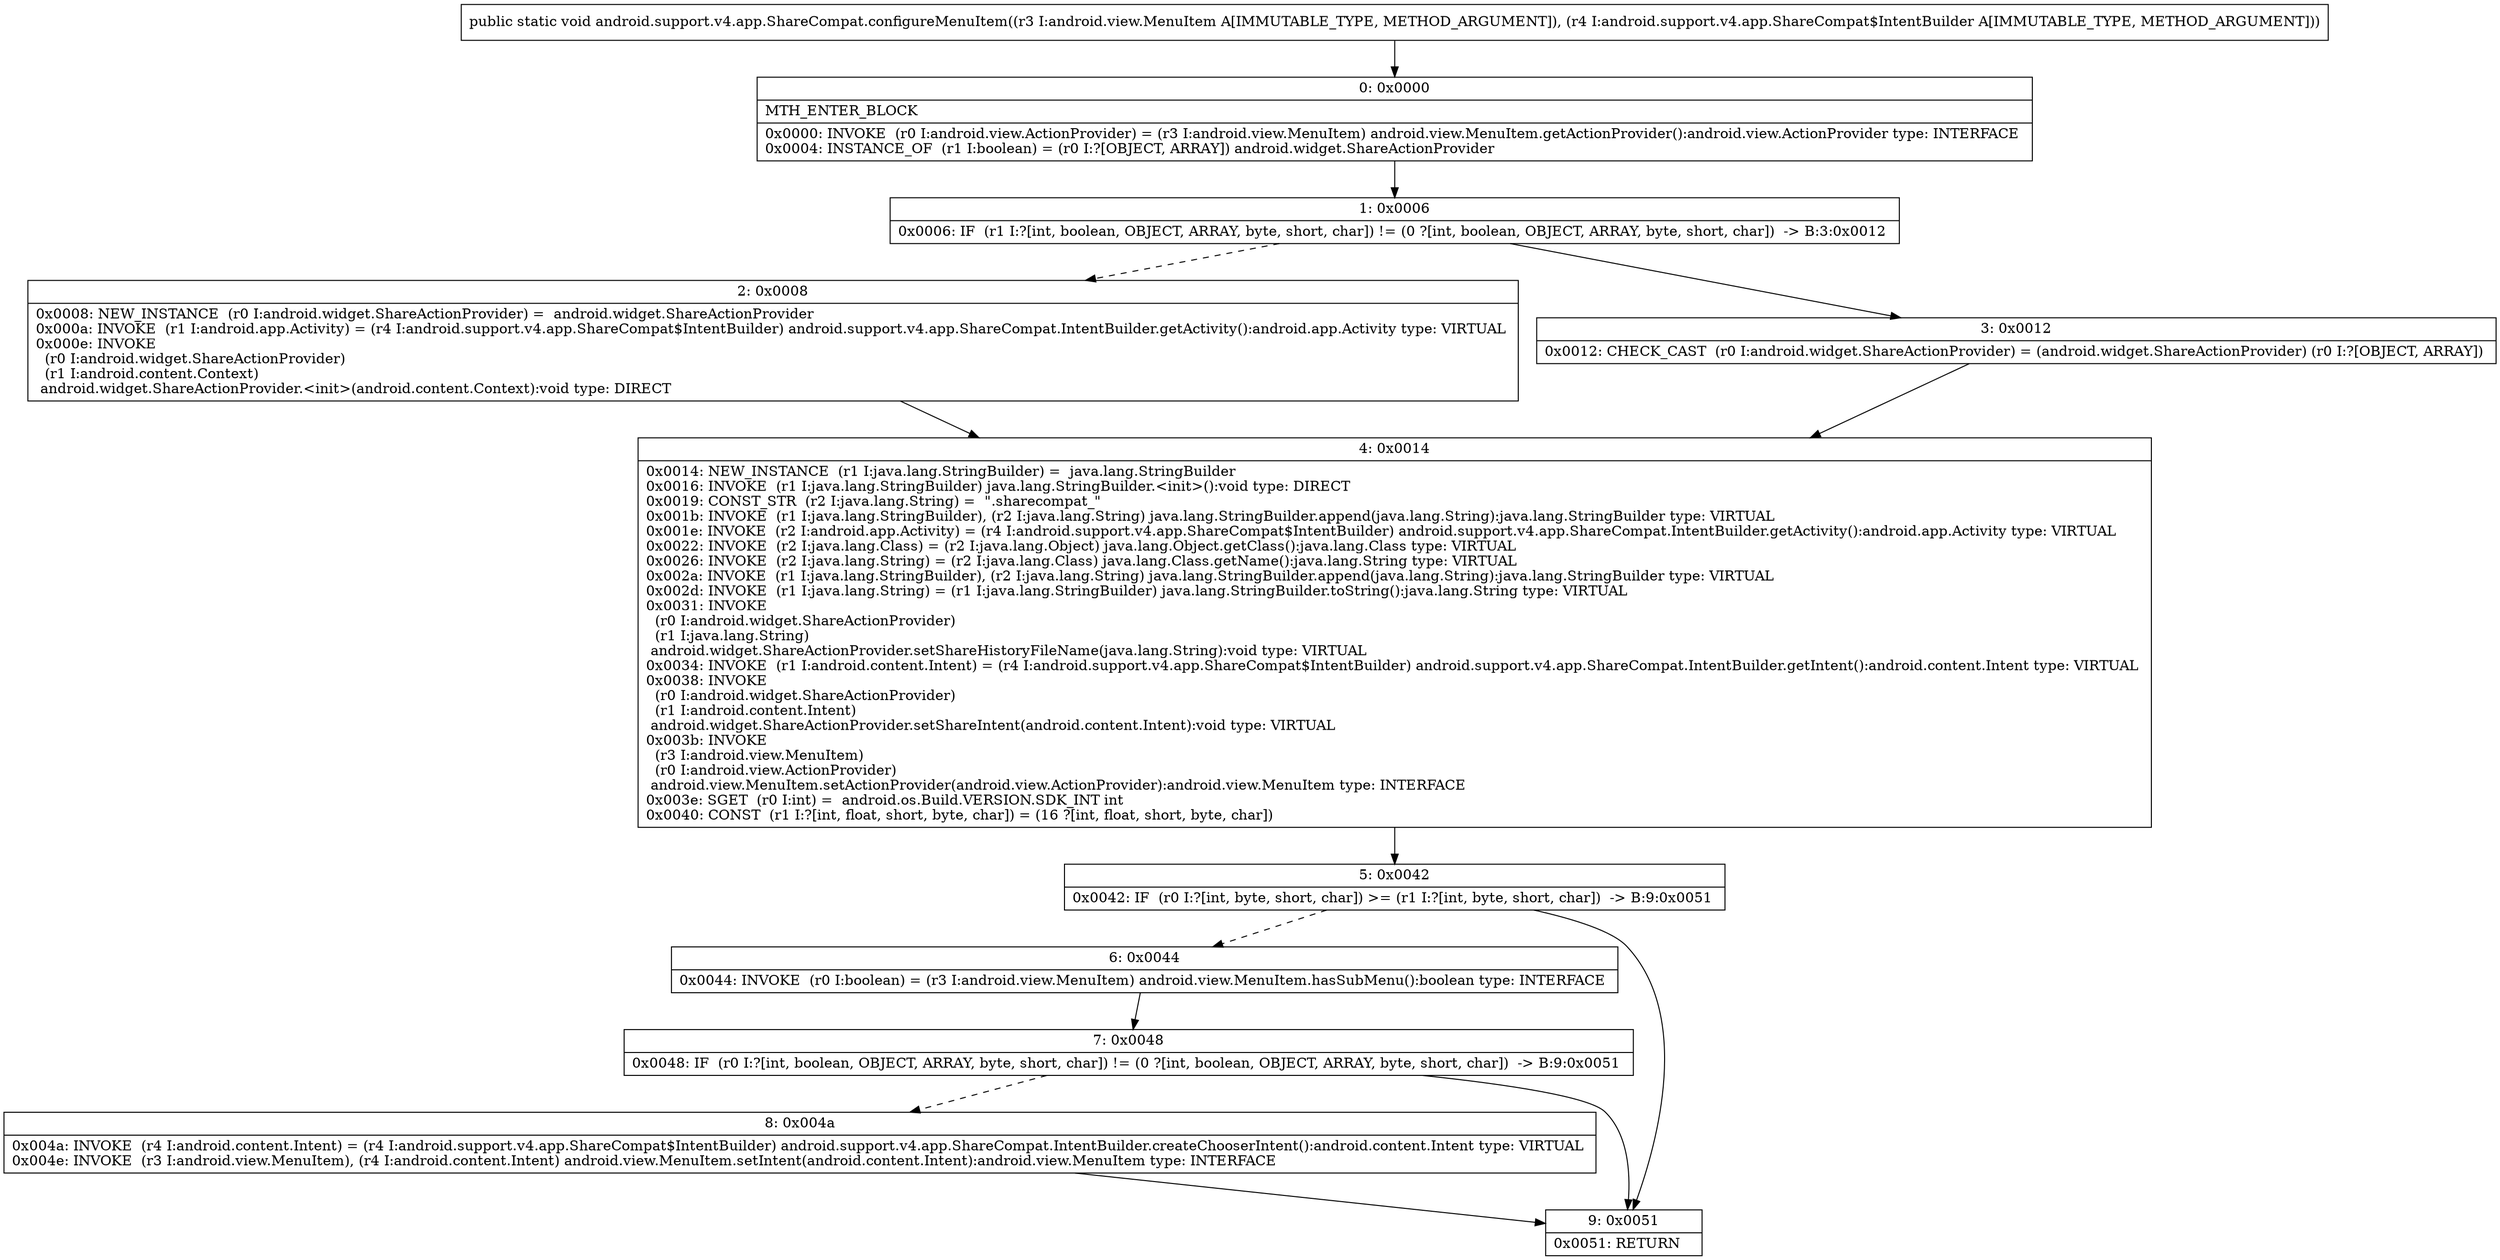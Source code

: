 digraph "CFG forandroid.support.v4.app.ShareCompat.configureMenuItem(Landroid\/view\/MenuItem;Landroid\/support\/v4\/app\/ShareCompat$IntentBuilder;)V" {
Node_0 [shape=record,label="{0\:\ 0x0000|MTH_ENTER_BLOCK\l|0x0000: INVOKE  (r0 I:android.view.ActionProvider) = (r3 I:android.view.MenuItem) android.view.MenuItem.getActionProvider():android.view.ActionProvider type: INTERFACE \l0x0004: INSTANCE_OF  (r1 I:boolean) = (r0 I:?[OBJECT, ARRAY]) android.widget.ShareActionProvider \l}"];
Node_1 [shape=record,label="{1\:\ 0x0006|0x0006: IF  (r1 I:?[int, boolean, OBJECT, ARRAY, byte, short, char]) != (0 ?[int, boolean, OBJECT, ARRAY, byte, short, char])  \-\> B:3:0x0012 \l}"];
Node_2 [shape=record,label="{2\:\ 0x0008|0x0008: NEW_INSTANCE  (r0 I:android.widget.ShareActionProvider) =  android.widget.ShareActionProvider \l0x000a: INVOKE  (r1 I:android.app.Activity) = (r4 I:android.support.v4.app.ShareCompat$IntentBuilder) android.support.v4.app.ShareCompat.IntentBuilder.getActivity():android.app.Activity type: VIRTUAL \l0x000e: INVOKE  \l  (r0 I:android.widget.ShareActionProvider)\l  (r1 I:android.content.Context)\l android.widget.ShareActionProvider.\<init\>(android.content.Context):void type: DIRECT \l}"];
Node_3 [shape=record,label="{3\:\ 0x0012|0x0012: CHECK_CAST  (r0 I:android.widget.ShareActionProvider) = (android.widget.ShareActionProvider) (r0 I:?[OBJECT, ARRAY]) \l}"];
Node_4 [shape=record,label="{4\:\ 0x0014|0x0014: NEW_INSTANCE  (r1 I:java.lang.StringBuilder) =  java.lang.StringBuilder \l0x0016: INVOKE  (r1 I:java.lang.StringBuilder) java.lang.StringBuilder.\<init\>():void type: DIRECT \l0x0019: CONST_STR  (r2 I:java.lang.String) =  \".sharecompat_\" \l0x001b: INVOKE  (r1 I:java.lang.StringBuilder), (r2 I:java.lang.String) java.lang.StringBuilder.append(java.lang.String):java.lang.StringBuilder type: VIRTUAL \l0x001e: INVOKE  (r2 I:android.app.Activity) = (r4 I:android.support.v4.app.ShareCompat$IntentBuilder) android.support.v4.app.ShareCompat.IntentBuilder.getActivity():android.app.Activity type: VIRTUAL \l0x0022: INVOKE  (r2 I:java.lang.Class) = (r2 I:java.lang.Object) java.lang.Object.getClass():java.lang.Class type: VIRTUAL \l0x0026: INVOKE  (r2 I:java.lang.String) = (r2 I:java.lang.Class) java.lang.Class.getName():java.lang.String type: VIRTUAL \l0x002a: INVOKE  (r1 I:java.lang.StringBuilder), (r2 I:java.lang.String) java.lang.StringBuilder.append(java.lang.String):java.lang.StringBuilder type: VIRTUAL \l0x002d: INVOKE  (r1 I:java.lang.String) = (r1 I:java.lang.StringBuilder) java.lang.StringBuilder.toString():java.lang.String type: VIRTUAL \l0x0031: INVOKE  \l  (r0 I:android.widget.ShareActionProvider)\l  (r1 I:java.lang.String)\l android.widget.ShareActionProvider.setShareHistoryFileName(java.lang.String):void type: VIRTUAL \l0x0034: INVOKE  (r1 I:android.content.Intent) = (r4 I:android.support.v4.app.ShareCompat$IntentBuilder) android.support.v4.app.ShareCompat.IntentBuilder.getIntent():android.content.Intent type: VIRTUAL \l0x0038: INVOKE  \l  (r0 I:android.widget.ShareActionProvider)\l  (r1 I:android.content.Intent)\l android.widget.ShareActionProvider.setShareIntent(android.content.Intent):void type: VIRTUAL \l0x003b: INVOKE  \l  (r3 I:android.view.MenuItem)\l  (r0 I:android.view.ActionProvider)\l android.view.MenuItem.setActionProvider(android.view.ActionProvider):android.view.MenuItem type: INTERFACE \l0x003e: SGET  (r0 I:int) =  android.os.Build.VERSION.SDK_INT int \l0x0040: CONST  (r1 I:?[int, float, short, byte, char]) = (16 ?[int, float, short, byte, char]) \l}"];
Node_5 [shape=record,label="{5\:\ 0x0042|0x0042: IF  (r0 I:?[int, byte, short, char]) \>= (r1 I:?[int, byte, short, char])  \-\> B:9:0x0051 \l}"];
Node_6 [shape=record,label="{6\:\ 0x0044|0x0044: INVOKE  (r0 I:boolean) = (r3 I:android.view.MenuItem) android.view.MenuItem.hasSubMenu():boolean type: INTERFACE \l}"];
Node_7 [shape=record,label="{7\:\ 0x0048|0x0048: IF  (r0 I:?[int, boolean, OBJECT, ARRAY, byte, short, char]) != (0 ?[int, boolean, OBJECT, ARRAY, byte, short, char])  \-\> B:9:0x0051 \l}"];
Node_8 [shape=record,label="{8\:\ 0x004a|0x004a: INVOKE  (r4 I:android.content.Intent) = (r4 I:android.support.v4.app.ShareCompat$IntentBuilder) android.support.v4.app.ShareCompat.IntentBuilder.createChooserIntent():android.content.Intent type: VIRTUAL \l0x004e: INVOKE  (r3 I:android.view.MenuItem), (r4 I:android.content.Intent) android.view.MenuItem.setIntent(android.content.Intent):android.view.MenuItem type: INTERFACE \l}"];
Node_9 [shape=record,label="{9\:\ 0x0051|0x0051: RETURN   \l}"];
MethodNode[shape=record,label="{public static void android.support.v4.app.ShareCompat.configureMenuItem((r3 I:android.view.MenuItem A[IMMUTABLE_TYPE, METHOD_ARGUMENT]), (r4 I:android.support.v4.app.ShareCompat$IntentBuilder A[IMMUTABLE_TYPE, METHOD_ARGUMENT])) }"];
MethodNode -> Node_0;
Node_0 -> Node_1;
Node_1 -> Node_2[style=dashed];
Node_1 -> Node_3;
Node_2 -> Node_4;
Node_3 -> Node_4;
Node_4 -> Node_5;
Node_5 -> Node_6[style=dashed];
Node_5 -> Node_9;
Node_6 -> Node_7;
Node_7 -> Node_8[style=dashed];
Node_7 -> Node_9;
Node_8 -> Node_9;
}

